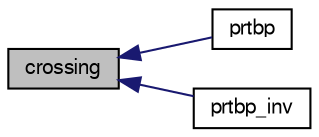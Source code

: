 digraph G
{
  edge [fontname="FreeSans",fontsize="10",labelfontname="FreeSans",labelfontsize="10"];
  node [fontname="FreeSans",fontsize="10",shape=record];
  rankdir=LR;
  Node1 [label="crossing",height=0.2,width=0.4,color="black", fillcolor="grey75", style="filled" fontcolor="black"];
  Node1 -> Node2 [dir=back,color="midnightblue",fontsize="10",style="solid",fontname="FreeSans"];
  Node2 [label="prtbp",height=0.2,width=0.4,color="black", fillcolor="white", style="filled",URL="$prtbp_8c.html#ae2068a782d6e50d63718fec38d77e31f"];
  Node1 -> Node3 [dir=back,color="midnightblue",fontsize="10",style="solid",fontname="FreeSans"];
  Node3 [label="prtbp_inv",height=0.2,width=0.4,color="black", fillcolor="white", style="filled",URL="$prtbp_8c.html#a518d5cd6341e8ea73f37ed1a9338fb8c"];
}
